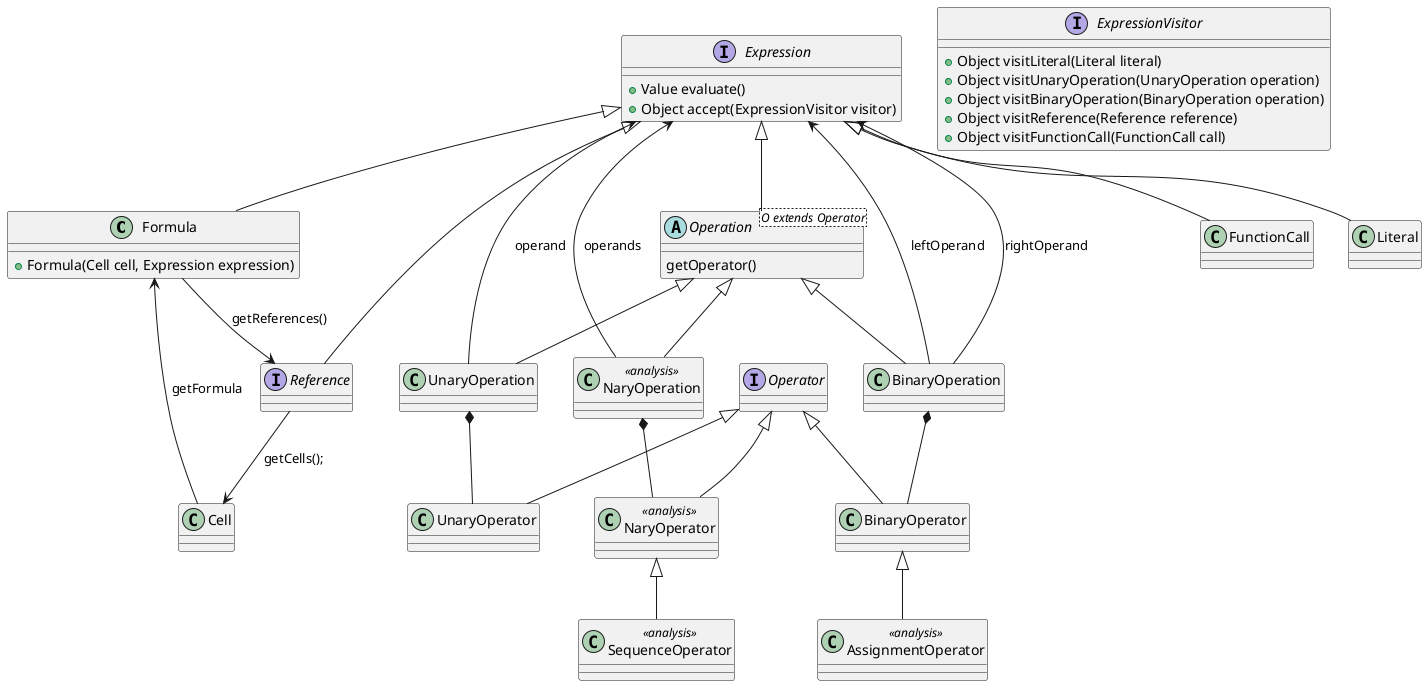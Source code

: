 @startuml domain_model_formulas.png
class Formula {
	+Formula(Cell cell, Expression expression) 
}
interface Expression {
	+Value evaluate()
	+Object accept(ExpressionVisitor visitor)
}
interface Reference {
}
interface Operator {
}
class UnaryOperator {
}
class BinaryOperator {
}
class NaryOperator <<analysis>> {
}
class SequenceOperator <<analysis>> {
}
class AssignmentOperator <<analysis>> {
}
abstract class Operation <O extends Operator> {
    getOperator() 
}
class UnaryOperation {
}
class BinaryOperation {
}
class NaryOperation <<analysis>> {
}
class FunctionCall {
}
class Literal {
}
interface ExpressionVisitor {
	+Object visitLiteral(Literal literal)
	+Object visitUnaryOperation(UnaryOperation operation)
	+Object visitBinaryOperation(BinaryOperation operation)
	+Object visitReference(Reference reference)
	+Object visitFunctionCall(FunctionCall call)
}
Expression <|-- Formula
Expression <|-- Reference
Expression <|-- Operation
Expression <|-- FunctionCall
Expression <|-- Literal
Operation <|-- UnaryOperation
Operation <|-- BinaryOperation
Operation <|-- NaryOperation
Formula --> Reference : getReferences()
Reference --> Cell : getCells();
Cell --> Formula : getFormula
UnaryOperation --> Expression : operand
BinaryOperation --> Expression : leftOperand
BinaryOperation --> Expression : rightOperand
NaryOperation --> Expression : operands

Operator <|-- UnaryOperator
Operator <|-- BinaryOperator
Operator <|-- NaryOperator

UnaryOperation *-- UnaryOperator
BinaryOperation *-- BinaryOperator
NaryOperation *-- NaryOperator

NaryOperator <|-- SequenceOperator

BinaryOperator <|-- AssignmentOperator
  @enduml